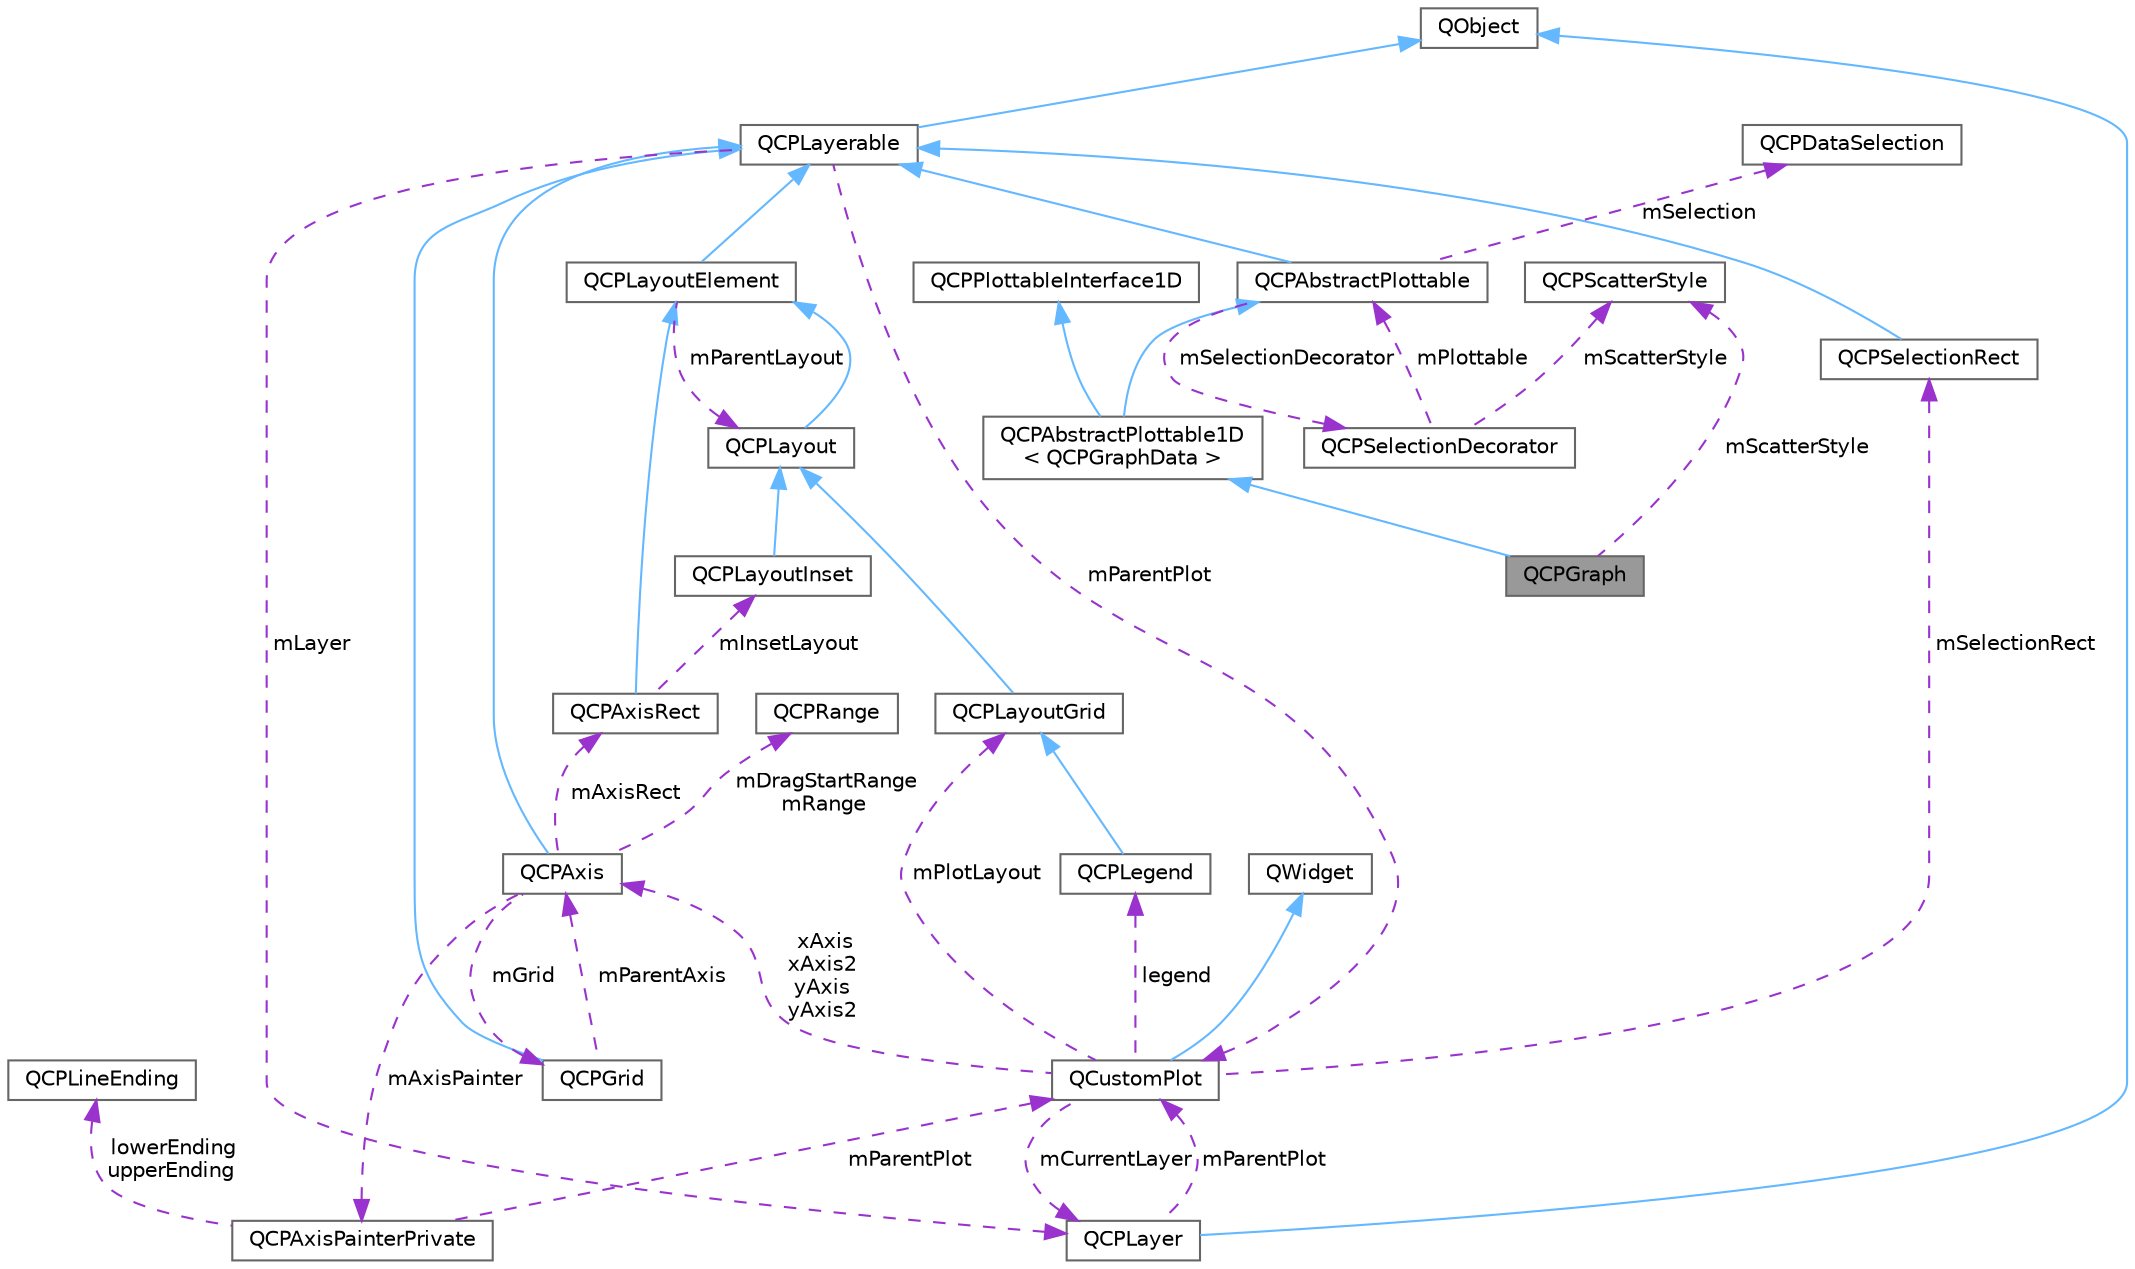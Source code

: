 digraph "QCPGraph"
{
 // LATEX_PDF_SIZE
  bgcolor="transparent";
  edge [fontname=Helvetica,fontsize=10,labelfontname=Helvetica,labelfontsize=10];
  node [fontname=Helvetica,fontsize=10,shape=box,height=0.2,width=0.4];
  Node1 [label="QCPGraph",height=0.2,width=0.4,color="gray40", fillcolor="grey60", style="filled", fontcolor="black",tooltip="A plottable representing a graph in a plot."];
  Node2 -> Node1 [dir="back",color="steelblue1",style="solid"];
  Node2 [label="QCPAbstractPlottable1D\l\< QCPGraphData \>",height=0.2,width=0.4,color="gray40", fillcolor="white", style="filled",URL="$class_q_c_p_abstract_plottable1_d.html",tooltip=" "];
  Node3 -> Node2 [dir="back",color="steelblue1",style="solid"];
  Node3 [label="QCPAbstractPlottable",height=0.2,width=0.4,color="gray40", fillcolor="white", style="filled",URL="$class_q_c_p_abstract_plottable.html",tooltip="The abstract base class for all data representing objects in a plot."];
  Node4 -> Node3 [dir="back",color="steelblue1",style="solid"];
  Node4 [label="QCPLayerable",height=0.2,width=0.4,color="gray40", fillcolor="white", style="filled",URL="$class_q_c_p_layerable.html",tooltip="Base class for all drawable objects"];
  Node5 -> Node4 [dir="back",color="steelblue1",style="solid"];
  Node5 [label="QObject",height=0.2,width=0.4,color="gray40", fillcolor="white", style="filled",tooltip=" "];
  Node6 -> Node4 [dir="back",color="darkorchid3",style="dashed",label=" mParentPlot" ];
  Node6 [label="QCustomPlot",height=0.2,width=0.4,color="gray40", fillcolor="white", style="filled",URL="$class_q_custom_plot.html",tooltip="The central class of the library. This is the QWidget which displays the plot and interacts with the ..."];
  Node7 -> Node6 [dir="back",color="steelblue1",style="solid"];
  Node7 [label="QWidget",height=0.2,width=0.4,color="gray40", fillcolor="white", style="filled",tooltip=" "];
  Node8 -> Node6 [dir="back",color="darkorchid3",style="dashed",label=" xAxis\nxAxis2\nyAxis\nyAxis2" ];
  Node8 [label="QCPAxis",height=0.2,width=0.4,color="gray40", fillcolor="white", style="filled",URL="$class_q_c_p_axis.html",tooltip="Manages a single axis inside a QCustomPlot."];
  Node4 -> Node8 [dir="back",color="steelblue1",style="solid"];
  Node9 -> Node8 [dir="back",color="darkorchid3",style="dashed",label=" mAxisRect" ];
  Node9 [label="QCPAxisRect",height=0.2,width=0.4,color="gray40", fillcolor="white", style="filled",URL="$class_q_c_p_axis_rect.html",tooltip="Holds multiple axes and arranges them in a rectangular shape."];
  Node10 -> Node9 [dir="back",color="steelblue1",style="solid"];
  Node10 [label="QCPLayoutElement",height=0.2,width=0.4,color="gray40", fillcolor="white", style="filled",URL="$class_q_c_p_layout_element.html",tooltip="The abstract base class for all objects that form the layout system."];
  Node4 -> Node10 [dir="back",color="steelblue1",style="solid"];
  Node11 -> Node10 [dir="back",color="darkorchid3",style="dashed",label=" mParentLayout" ];
  Node11 [label="QCPLayout",height=0.2,width=0.4,color="gray40", fillcolor="white", style="filled",URL="$class_q_c_p_layout.html",tooltip="The abstract base class for layouts"];
  Node10 -> Node11 [dir="back",color="steelblue1",style="solid"];
  Node12 -> Node9 [dir="back",color="darkorchid3",style="dashed",label=" mInsetLayout" ];
  Node12 [label="QCPLayoutInset",height=0.2,width=0.4,color="gray40", fillcolor="white", style="filled",URL="$class_q_c_p_layout_inset.html",tooltip="A layout that places child elements aligned to the border or arbitrarily positioned"];
  Node11 -> Node12 [dir="back",color="steelblue1",style="solid"];
  Node13 -> Node8 [dir="back",color="darkorchid3",style="dashed",label=" mDragStartRange\nmRange" ];
  Node13 [label="QCPRange",height=0.2,width=0.4,color="gray40", fillcolor="white", style="filled",URL="$class_q_c_p_range.html",tooltip="Represents the range an axis is encompassing."];
  Node14 -> Node8 [dir="back",color="darkorchid3",style="dashed",label=" mGrid" ];
  Node14 [label="QCPGrid",height=0.2,width=0.4,color="gray40", fillcolor="white", style="filled",URL="$class_q_c_p_grid.html",tooltip="Responsible for drawing the grid of a QCPAxis."];
  Node4 -> Node14 [dir="back",color="steelblue1",style="solid"];
  Node8 -> Node14 [dir="back",color="darkorchid3",style="dashed",label=" mParentAxis" ];
  Node15 -> Node8 [dir="back",color="darkorchid3",style="dashed",label=" mAxisPainter" ];
  Node15 [label="QCPAxisPainterPrivate",height=0.2,width=0.4,color="gray40", fillcolor="white", style="filled",URL="$class_q_c_p_axis_painter_private.html",tooltip=" "];
  Node16 -> Node15 [dir="back",color="darkorchid3",style="dashed",label=" lowerEnding\nupperEnding" ];
  Node16 [label="QCPLineEnding",height=0.2,width=0.4,color="gray40", fillcolor="white", style="filled",URL="$class_q_c_p_line_ending.html",tooltip="Handles the different ending decorations for line-like items"];
  Node6 -> Node15 [dir="back",color="darkorchid3",style="dashed",label=" mParentPlot" ];
  Node17 -> Node6 [dir="back",color="darkorchid3",style="dashed",label=" legend" ];
  Node17 [label="QCPLegend",height=0.2,width=0.4,color="gray40", fillcolor="white", style="filled",URL="$class_q_c_p_legend.html",tooltip="Manages a legend inside a QCustomPlot."];
  Node18 -> Node17 [dir="back",color="steelblue1",style="solid"];
  Node18 [label="QCPLayoutGrid",height=0.2,width=0.4,color="gray40", fillcolor="white", style="filled",URL="$class_q_c_p_layout_grid.html",tooltip="A layout that arranges child elements in a grid"];
  Node11 -> Node18 [dir="back",color="steelblue1",style="solid"];
  Node18 -> Node6 [dir="back",color="darkorchid3",style="dashed",label=" mPlotLayout" ];
  Node19 -> Node6 [dir="back",color="darkorchid3",style="dashed",label=" mCurrentLayer" ];
  Node19 [label="QCPLayer",height=0.2,width=0.4,color="gray40", fillcolor="white", style="filled",URL="$class_q_c_p_layer.html",tooltip="A layer that may contain objects, to control the rendering order"];
  Node5 -> Node19 [dir="back",color="steelblue1",style="solid"];
  Node6 -> Node19 [dir="back",color="darkorchid3",style="dashed",label=" mParentPlot" ];
  Node20 -> Node6 [dir="back",color="darkorchid3",style="dashed",label=" mSelectionRect" ];
  Node20 [label="QCPSelectionRect",height=0.2,width=0.4,color="gray40", fillcolor="white", style="filled",URL="$class_q_c_p_selection_rect.html",tooltip="Provides rect/rubber-band data selection and range zoom interaction"];
  Node4 -> Node20 [dir="back",color="steelblue1",style="solid"];
  Node19 -> Node4 [dir="back",color="darkorchid3",style="dashed",label=" mLayer" ];
  Node21 -> Node3 [dir="back",color="darkorchid3",style="dashed",label=" mSelection" ];
  Node21 [label="QCPDataSelection",height=0.2,width=0.4,color="gray40", fillcolor="white", style="filled",URL="$class_q_c_p_data_selection.html",tooltip="Describes a data set by holding multiple QCPDataRange instances"];
  Node22 -> Node3 [dir="back",color="darkorchid3",style="dashed",label=" mSelectionDecorator" ];
  Node22 [label="QCPSelectionDecorator",height=0.2,width=0.4,color="gray40", fillcolor="white", style="filled",URL="$class_q_c_p_selection_decorator.html",tooltip="Controls how a plottable's data selection is drawn"];
  Node23 -> Node22 [dir="back",color="darkorchid3",style="dashed",label=" mScatterStyle" ];
  Node23 [label="QCPScatterStyle",height=0.2,width=0.4,color="gray40", fillcolor="white", style="filled",URL="$class_q_c_p_scatter_style.html",tooltip="Represents the visual appearance of scatter points"];
  Node3 -> Node22 [dir="back",color="darkorchid3",style="dashed",label=" mPlottable" ];
  Node24 -> Node2 [dir="back",color="steelblue1",style="solid"];
  Node24 [label="QCPPlottableInterface1D",height=0.2,width=0.4,color="gray40", fillcolor="white", style="filled",URL="$class_q_c_p_plottable_interface1_d.html",tooltip="Defines an abstract interface for one-dimensional plottables"];
  Node23 -> Node1 [dir="back",color="darkorchid3",style="dashed",label=" mScatterStyle" ];
}
